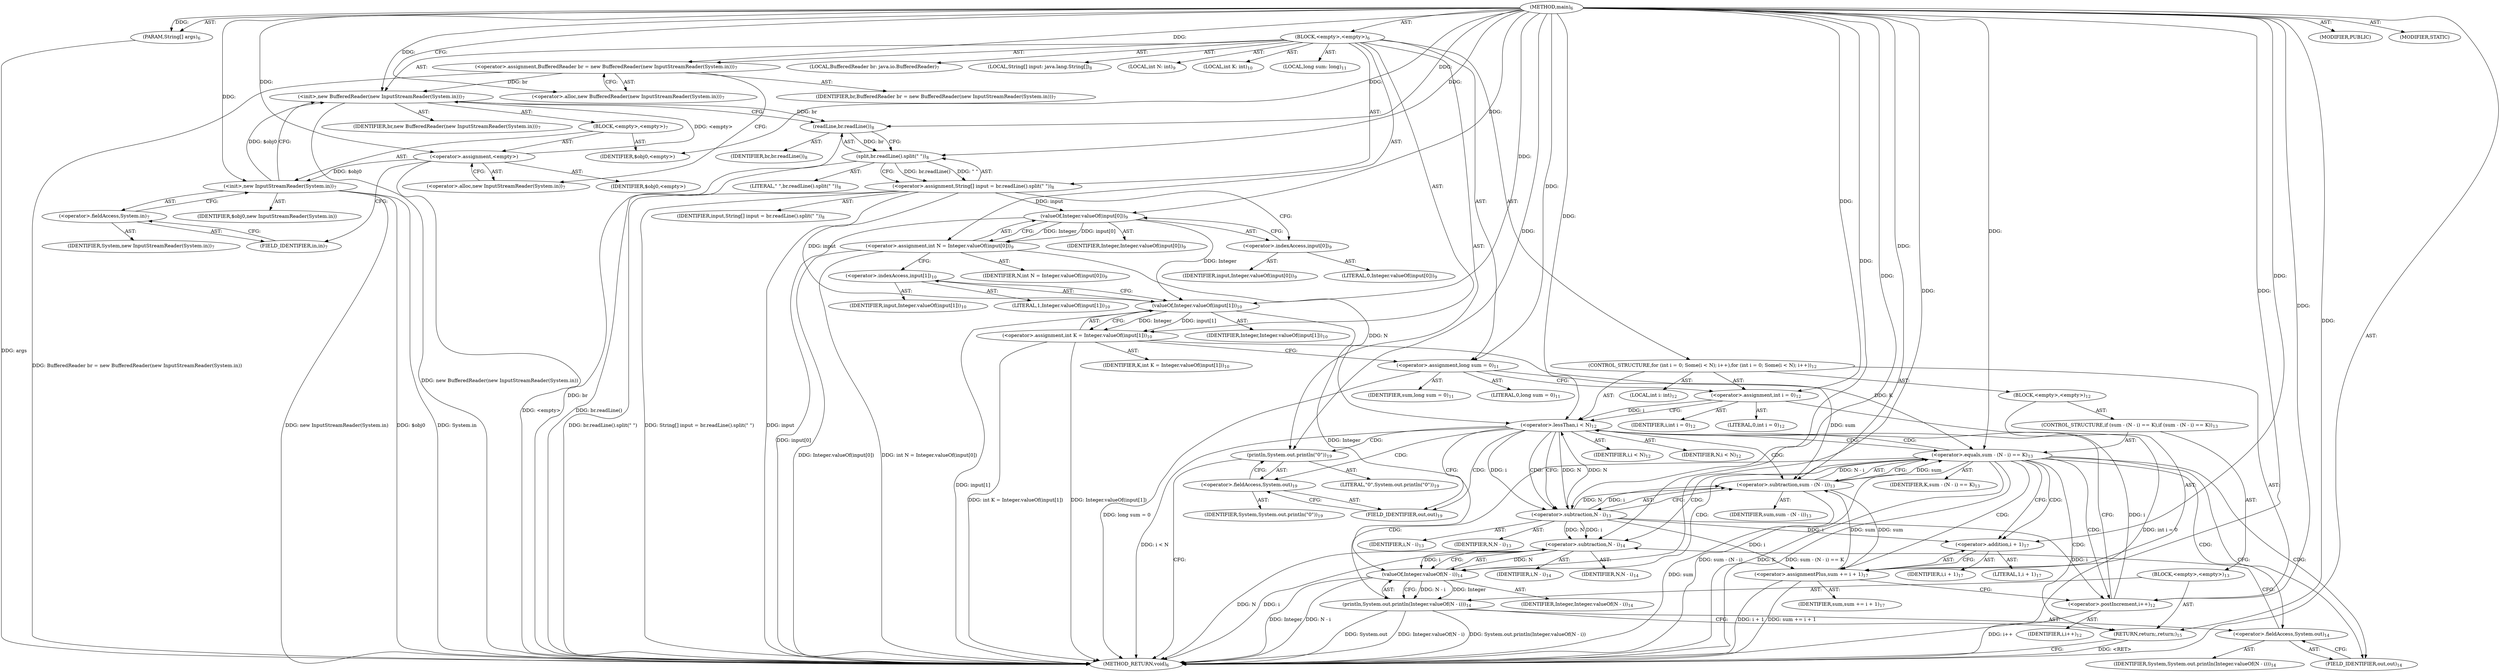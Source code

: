 digraph "main" {  
"19" [label = <(METHOD,main)<SUB>6</SUB>> ]
"20" [label = <(PARAM,String[] args)<SUB>6</SUB>> ]
"21" [label = <(BLOCK,&lt;empty&gt;,&lt;empty&gt;)<SUB>6</SUB>> ]
"4" [label = <(LOCAL,BufferedReader br: java.io.BufferedReader)<SUB>7</SUB>> ]
"22" [label = <(&lt;operator&gt;.assignment,BufferedReader br = new BufferedReader(new InputStreamReader(System.in)))<SUB>7</SUB>> ]
"23" [label = <(IDENTIFIER,br,BufferedReader br = new BufferedReader(new InputStreamReader(System.in)))<SUB>7</SUB>> ]
"24" [label = <(&lt;operator&gt;.alloc,new BufferedReader(new InputStreamReader(System.in)))<SUB>7</SUB>> ]
"25" [label = <(&lt;init&gt;,new BufferedReader(new InputStreamReader(System.in)))<SUB>7</SUB>> ]
"3" [label = <(IDENTIFIER,br,new BufferedReader(new InputStreamReader(System.in)))<SUB>7</SUB>> ]
"26" [label = <(BLOCK,&lt;empty&gt;,&lt;empty&gt;)<SUB>7</SUB>> ]
"27" [label = <(&lt;operator&gt;.assignment,&lt;empty&gt;)> ]
"28" [label = <(IDENTIFIER,$obj0,&lt;empty&gt;)> ]
"29" [label = <(&lt;operator&gt;.alloc,new InputStreamReader(System.in))<SUB>7</SUB>> ]
"30" [label = <(&lt;init&gt;,new InputStreamReader(System.in))<SUB>7</SUB>> ]
"31" [label = <(IDENTIFIER,$obj0,new InputStreamReader(System.in))> ]
"32" [label = <(&lt;operator&gt;.fieldAccess,System.in)<SUB>7</SUB>> ]
"33" [label = <(IDENTIFIER,System,new InputStreamReader(System.in))<SUB>7</SUB>> ]
"34" [label = <(FIELD_IDENTIFIER,in,in)<SUB>7</SUB>> ]
"35" [label = <(IDENTIFIER,$obj0,&lt;empty&gt;)> ]
"36" [label = <(LOCAL,String[] input: java.lang.String[])<SUB>8</SUB>> ]
"37" [label = <(&lt;operator&gt;.assignment,String[] input = br.readLine().split(&quot; &quot;))<SUB>8</SUB>> ]
"38" [label = <(IDENTIFIER,input,String[] input = br.readLine().split(&quot; &quot;))<SUB>8</SUB>> ]
"39" [label = <(split,br.readLine().split(&quot; &quot;))<SUB>8</SUB>> ]
"40" [label = <(readLine,br.readLine())<SUB>8</SUB>> ]
"41" [label = <(IDENTIFIER,br,br.readLine())<SUB>8</SUB>> ]
"42" [label = <(LITERAL,&quot; &quot;,br.readLine().split(&quot; &quot;))<SUB>8</SUB>> ]
"43" [label = <(LOCAL,int N: int)<SUB>9</SUB>> ]
"44" [label = <(&lt;operator&gt;.assignment,int N = Integer.valueOf(input[0]))<SUB>9</SUB>> ]
"45" [label = <(IDENTIFIER,N,int N = Integer.valueOf(input[0]))<SUB>9</SUB>> ]
"46" [label = <(valueOf,Integer.valueOf(input[0]))<SUB>9</SUB>> ]
"47" [label = <(IDENTIFIER,Integer,Integer.valueOf(input[0]))<SUB>9</SUB>> ]
"48" [label = <(&lt;operator&gt;.indexAccess,input[0])<SUB>9</SUB>> ]
"49" [label = <(IDENTIFIER,input,Integer.valueOf(input[0]))<SUB>9</SUB>> ]
"50" [label = <(LITERAL,0,Integer.valueOf(input[0]))<SUB>9</SUB>> ]
"51" [label = <(LOCAL,int K: int)<SUB>10</SUB>> ]
"52" [label = <(&lt;operator&gt;.assignment,int K = Integer.valueOf(input[1]))<SUB>10</SUB>> ]
"53" [label = <(IDENTIFIER,K,int K = Integer.valueOf(input[1]))<SUB>10</SUB>> ]
"54" [label = <(valueOf,Integer.valueOf(input[1]))<SUB>10</SUB>> ]
"55" [label = <(IDENTIFIER,Integer,Integer.valueOf(input[1]))<SUB>10</SUB>> ]
"56" [label = <(&lt;operator&gt;.indexAccess,input[1])<SUB>10</SUB>> ]
"57" [label = <(IDENTIFIER,input,Integer.valueOf(input[1]))<SUB>10</SUB>> ]
"58" [label = <(LITERAL,1,Integer.valueOf(input[1]))<SUB>10</SUB>> ]
"59" [label = <(LOCAL,long sum: long)<SUB>11</SUB>> ]
"60" [label = <(&lt;operator&gt;.assignment,long sum = 0)<SUB>11</SUB>> ]
"61" [label = <(IDENTIFIER,sum,long sum = 0)<SUB>11</SUB>> ]
"62" [label = <(LITERAL,0,long sum = 0)<SUB>11</SUB>> ]
"63" [label = <(CONTROL_STRUCTURE,for (int i = 0; Some(i &lt; N); i++),for (int i = 0; Some(i &lt; N); i++))<SUB>12</SUB>> ]
"64" [label = <(LOCAL,int i: int)<SUB>12</SUB>> ]
"65" [label = <(&lt;operator&gt;.assignment,int i = 0)<SUB>12</SUB>> ]
"66" [label = <(IDENTIFIER,i,int i = 0)<SUB>12</SUB>> ]
"67" [label = <(LITERAL,0,int i = 0)<SUB>12</SUB>> ]
"68" [label = <(&lt;operator&gt;.lessThan,i &lt; N)<SUB>12</SUB>> ]
"69" [label = <(IDENTIFIER,i,i &lt; N)<SUB>12</SUB>> ]
"70" [label = <(IDENTIFIER,N,i &lt; N)<SUB>12</SUB>> ]
"71" [label = <(&lt;operator&gt;.postIncrement,i++)<SUB>12</SUB>> ]
"72" [label = <(IDENTIFIER,i,i++)<SUB>12</SUB>> ]
"73" [label = <(BLOCK,&lt;empty&gt;,&lt;empty&gt;)<SUB>12</SUB>> ]
"74" [label = <(CONTROL_STRUCTURE,if (sum - (N - i) == K),if (sum - (N - i) == K))<SUB>13</SUB>> ]
"75" [label = <(&lt;operator&gt;.equals,sum - (N - i) == K)<SUB>13</SUB>> ]
"76" [label = <(&lt;operator&gt;.subtraction,sum - (N - i))<SUB>13</SUB>> ]
"77" [label = <(IDENTIFIER,sum,sum - (N - i))<SUB>13</SUB>> ]
"78" [label = <(&lt;operator&gt;.subtraction,N - i)<SUB>13</SUB>> ]
"79" [label = <(IDENTIFIER,N,N - i)<SUB>13</SUB>> ]
"80" [label = <(IDENTIFIER,i,N - i)<SUB>13</SUB>> ]
"81" [label = <(IDENTIFIER,K,sum - (N - i) == K)<SUB>13</SUB>> ]
"82" [label = <(BLOCK,&lt;empty&gt;,&lt;empty&gt;)<SUB>13</SUB>> ]
"83" [label = <(println,System.out.println(Integer.valueOf(N - i)))<SUB>14</SUB>> ]
"84" [label = <(&lt;operator&gt;.fieldAccess,System.out)<SUB>14</SUB>> ]
"85" [label = <(IDENTIFIER,System,System.out.println(Integer.valueOf(N - i)))<SUB>14</SUB>> ]
"86" [label = <(FIELD_IDENTIFIER,out,out)<SUB>14</SUB>> ]
"87" [label = <(valueOf,Integer.valueOf(N - i))<SUB>14</SUB>> ]
"88" [label = <(IDENTIFIER,Integer,Integer.valueOf(N - i))<SUB>14</SUB>> ]
"89" [label = <(&lt;operator&gt;.subtraction,N - i)<SUB>14</SUB>> ]
"90" [label = <(IDENTIFIER,N,N - i)<SUB>14</SUB>> ]
"91" [label = <(IDENTIFIER,i,N - i)<SUB>14</SUB>> ]
"92" [label = <(RETURN,return;,return;)<SUB>15</SUB>> ]
"93" [label = <(&lt;operator&gt;.assignmentPlus,sum += i + 1)<SUB>17</SUB>> ]
"94" [label = <(IDENTIFIER,sum,sum += i + 1)<SUB>17</SUB>> ]
"95" [label = <(&lt;operator&gt;.addition,i + 1)<SUB>17</SUB>> ]
"96" [label = <(IDENTIFIER,i,i + 1)<SUB>17</SUB>> ]
"97" [label = <(LITERAL,1,i + 1)<SUB>17</SUB>> ]
"98" [label = <(println,System.out.println(&quot;0&quot;))<SUB>19</SUB>> ]
"99" [label = <(&lt;operator&gt;.fieldAccess,System.out)<SUB>19</SUB>> ]
"100" [label = <(IDENTIFIER,System,System.out.println(&quot;0&quot;))<SUB>19</SUB>> ]
"101" [label = <(FIELD_IDENTIFIER,out,out)<SUB>19</SUB>> ]
"102" [label = <(LITERAL,&quot;0&quot;,System.out.println(&quot;0&quot;))<SUB>19</SUB>> ]
"103" [label = <(MODIFIER,PUBLIC)> ]
"104" [label = <(MODIFIER,STATIC)> ]
"105" [label = <(METHOD_RETURN,void)<SUB>6</SUB>> ]
  "19" -> "20"  [ label = "AST: "] 
  "19" -> "21"  [ label = "AST: "] 
  "19" -> "103"  [ label = "AST: "] 
  "19" -> "104"  [ label = "AST: "] 
  "19" -> "105"  [ label = "AST: "] 
  "21" -> "4"  [ label = "AST: "] 
  "21" -> "22"  [ label = "AST: "] 
  "21" -> "25"  [ label = "AST: "] 
  "21" -> "36"  [ label = "AST: "] 
  "21" -> "37"  [ label = "AST: "] 
  "21" -> "43"  [ label = "AST: "] 
  "21" -> "44"  [ label = "AST: "] 
  "21" -> "51"  [ label = "AST: "] 
  "21" -> "52"  [ label = "AST: "] 
  "21" -> "59"  [ label = "AST: "] 
  "21" -> "60"  [ label = "AST: "] 
  "21" -> "63"  [ label = "AST: "] 
  "21" -> "98"  [ label = "AST: "] 
  "22" -> "23"  [ label = "AST: "] 
  "22" -> "24"  [ label = "AST: "] 
  "25" -> "3"  [ label = "AST: "] 
  "25" -> "26"  [ label = "AST: "] 
  "26" -> "27"  [ label = "AST: "] 
  "26" -> "30"  [ label = "AST: "] 
  "26" -> "35"  [ label = "AST: "] 
  "27" -> "28"  [ label = "AST: "] 
  "27" -> "29"  [ label = "AST: "] 
  "30" -> "31"  [ label = "AST: "] 
  "30" -> "32"  [ label = "AST: "] 
  "32" -> "33"  [ label = "AST: "] 
  "32" -> "34"  [ label = "AST: "] 
  "37" -> "38"  [ label = "AST: "] 
  "37" -> "39"  [ label = "AST: "] 
  "39" -> "40"  [ label = "AST: "] 
  "39" -> "42"  [ label = "AST: "] 
  "40" -> "41"  [ label = "AST: "] 
  "44" -> "45"  [ label = "AST: "] 
  "44" -> "46"  [ label = "AST: "] 
  "46" -> "47"  [ label = "AST: "] 
  "46" -> "48"  [ label = "AST: "] 
  "48" -> "49"  [ label = "AST: "] 
  "48" -> "50"  [ label = "AST: "] 
  "52" -> "53"  [ label = "AST: "] 
  "52" -> "54"  [ label = "AST: "] 
  "54" -> "55"  [ label = "AST: "] 
  "54" -> "56"  [ label = "AST: "] 
  "56" -> "57"  [ label = "AST: "] 
  "56" -> "58"  [ label = "AST: "] 
  "60" -> "61"  [ label = "AST: "] 
  "60" -> "62"  [ label = "AST: "] 
  "63" -> "64"  [ label = "AST: "] 
  "63" -> "65"  [ label = "AST: "] 
  "63" -> "68"  [ label = "AST: "] 
  "63" -> "71"  [ label = "AST: "] 
  "63" -> "73"  [ label = "AST: "] 
  "65" -> "66"  [ label = "AST: "] 
  "65" -> "67"  [ label = "AST: "] 
  "68" -> "69"  [ label = "AST: "] 
  "68" -> "70"  [ label = "AST: "] 
  "71" -> "72"  [ label = "AST: "] 
  "73" -> "74"  [ label = "AST: "] 
  "73" -> "93"  [ label = "AST: "] 
  "74" -> "75"  [ label = "AST: "] 
  "74" -> "82"  [ label = "AST: "] 
  "75" -> "76"  [ label = "AST: "] 
  "75" -> "81"  [ label = "AST: "] 
  "76" -> "77"  [ label = "AST: "] 
  "76" -> "78"  [ label = "AST: "] 
  "78" -> "79"  [ label = "AST: "] 
  "78" -> "80"  [ label = "AST: "] 
  "82" -> "83"  [ label = "AST: "] 
  "82" -> "92"  [ label = "AST: "] 
  "83" -> "84"  [ label = "AST: "] 
  "83" -> "87"  [ label = "AST: "] 
  "84" -> "85"  [ label = "AST: "] 
  "84" -> "86"  [ label = "AST: "] 
  "87" -> "88"  [ label = "AST: "] 
  "87" -> "89"  [ label = "AST: "] 
  "89" -> "90"  [ label = "AST: "] 
  "89" -> "91"  [ label = "AST: "] 
  "93" -> "94"  [ label = "AST: "] 
  "93" -> "95"  [ label = "AST: "] 
  "95" -> "96"  [ label = "AST: "] 
  "95" -> "97"  [ label = "AST: "] 
  "98" -> "99"  [ label = "AST: "] 
  "98" -> "102"  [ label = "AST: "] 
  "99" -> "100"  [ label = "AST: "] 
  "99" -> "101"  [ label = "AST: "] 
  "22" -> "29"  [ label = "CFG: "] 
  "25" -> "40"  [ label = "CFG: "] 
  "37" -> "48"  [ label = "CFG: "] 
  "44" -> "56"  [ label = "CFG: "] 
  "52" -> "60"  [ label = "CFG: "] 
  "60" -> "65"  [ label = "CFG: "] 
  "98" -> "105"  [ label = "CFG: "] 
  "24" -> "22"  [ label = "CFG: "] 
  "39" -> "37"  [ label = "CFG: "] 
  "46" -> "44"  [ label = "CFG: "] 
  "54" -> "52"  [ label = "CFG: "] 
  "65" -> "68"  [ label = "CFG: "] 
  "68" -> "78"  [ label = "CFG: "] 
  "68" -> "101"  [ label = "CFG: "] 
  "71" -> "68"  [ label = "CFG: "] 
  "99" -> "98"  [ label = "CFG: "] 
  "27" -> "34"  [ label = "CFG: "] 
  "30" -> "25"  [ label = "CFG: "] 
  "40" -> "39"  [ label = "CFG: "] 
  "48" -> "46"  [ label = "CFG: "] 
  "56" -> "54"  [ label = "CFG: "] 
  "93" -> "71"  [ label = "CFG: "] 
  "101" -> "99"  [ label = "CFG: "] 
  "29" -> "27"  [ label = "CFG: "] 
  "32" -> "30"  [ label = "CFG: "] 
  "75" -> "86"  [ label = "CFG: "] 
  "75" -> "95"  [ label = "CFG: "] 
  "95" -> "93"  [ label = "CFG: "] 
  "34" -> "32"  [ label = "CFG: "] 
  "76" -> "75"  [ label = "CFG: "] 
  "83" -> "92"  [ label = "CFG: "] 
  "92" -> "105"  [ label = "CFG: "] 
  "78" -> "76"  [ label = "CFG: "] 
  "84" -> "89"  [ label = "CFG: "] 
  "87" -> "83"  [ label = "CFG: "] 
  "86" -> "84"  [ label = "CFG: "] 
  "89" -> "87"  [ label = "CFG: "] 
  "19" -> "24"  [ label = "CFG: "] 
  "92" -> "105"  [ label = "DDG: &lt;RET&gt;"] 
  "20" -> "105"  [ label = "DDG: args"] 
  "22" -> "105"  [ label = "DDG: BufferedReader br = new BufferedReader(new InputStreamReader(System.in))"] 
  "27" -> "105"  [ label = "DDG: &lt;empty&gt;"] 
  "30" -> "105"  [ label = "DDG: $obj0"] 
  "30" -> "105"  [ label = "DDG: System.in"] 
  "30" -> "105"  [ label = "DDG: new InputStreamReader(System.in)"] 
  "25" -> "105"  [ label = "DDG: new BufferedReader(new InputStreamReader(System.in))"] 
  "37" -> "105"  [ label = "DDG: input"] 
  "40" -> "105"  [ label = "DDG: br"] 
  "39" -> "105"  [ label = "DDG: br.readLine()"] 
  "37" -> "105"  [ label = "DDG: br.readLine().split(&quot; &quot;)"] 
  "37" -> "105"  [ label = "DDG: String[] input = br.readLine().split(&quot; &quot;)"] 
  "46" -> "105"  [ label = "DDG: input[0]"] 
  "44" -> "105"  [ label = "DDG: Integer.valueOf(input[0])"] 
  "44" -> "105"  [ label = "DDG: int N = Integer.valueOf(input[0])"] 
  "54" -> "105"  [ label = "DDG: input[1]"] 
  "52" -> "105"  [ label = "DDG: Integer.valueOf(input[1])"] 
  "52" -> "105"  [ label = "DDG: int K = Integer.valueOf(input[1])"] 
  "60" -> "105"  [ label = "DDG: long sum = 0"] 
  "65" -> "105"  [ label = "DDG: int i = 0"] 
  "68" -> "105"  [ label = "DDG: i &lt; N"] 
  "76" -> "105"  [ label = "DDG: sum"] 
  "75" -> "105"  [ label = "DDG: sum - (N - i)"] 
  "75" -> "105"  [ label = "DDG: K"] 
  "75" -> "105"  [ label = "DDG: sum - (N - i) == K"] 
  "93" -> "105"  [ label = "DDG: i + 1"] 
  "93" -> "105"  [ label = "DDG: sum += i + 1"] 
  "71" -> "105"  [ label = "DDG: i++"] 
  "83" -> "105"  [ label = "DDG: System.out"] 
  "87" -> "105"  [ label = "DDG: Integer"] 
  "89" -> "105"  [ label = "DDG: N"] 
  "89" -> "105"  [ label = "DDG: i"] 
  "87" -> "105"  [ label = "DDG: N - i"] 
  "83" -> "105"  [ label = "DDG: Integer.valueOf(N - i)"] 
  "83" -> "105"  [ label = "DDG: System.out.println(Integer.valueOf(N - i))"] 
  "19" -> "20"  [ label = "DDG: "] 
  "19" -> "22"  [ label = "DDG: "] 
  "39" -> "37"  [ label = "DDG: br.readLine()"] 
  "39" -> "37"  [ label = "DDG: &quot; &quot;"] 
  "46" -> "44"  [ label = "DDG: Integer"] 
  "46" -> "44"  [ label = "DDG: input[0]"] 
  "54" -> "52"  [ label = "DDG: Integer"] 
  "54" -> "52"  [ label = "DDG: input[1]"] 
  "19" -> "60"  [ label = "DDG: "] 
  "22" -> "25"  [ label = "DDG: br"] 
  "19" -> "25"  [ label = "DDG: "] 
  "27" -> "25"  [ label = "DDG: &lt;empty&gt;"] 
  "30" -> "25"  [ label = "DDG: $obj0"] 
  "19" -> "65"  [ label = "DDG: "] 
  "19" -> "98"  [ label = "DDG: "] 
  "19" -> "27"  [ label = "DDG: "] 
  "19" -> "35"  [ label = "DDG: "] 
  "40" -> "39"  [ label = "DDG: br"] 
  "19" -> "39"  [ label = "DDG: "] 
  "19" -> "46"  [ label = "DDG: "] 
  "37" -> "46"  [ label = "DDG: input"] 
  "46" -> "54"  [ label = "DDG: Integer"] 
  "19" -> "54"  [ label = "DDG: "] 
  "37" -> "54"  [ label = "DDG: input"] 
  "65" -> "68"  [ label = "DDG: i"] 
  "71" -> "68"  [ label = "DDG: i"] 
  "19" -> "68"  [ label = "DDG: "] 
  "44" -> "68"  [ label = "DDG: N"] 
  "78" -> "68"  [ label = "DDG: N"] 
  "19" -> "71"  [ label = "DDG: "] 
  "78" -> "71"  [ label = "DDG: i"] 
  "78" -> "93"  [ label = "DDG: i"] 
  "19" -> "93"  [ label = "DDG: "] 
  "27" -> "30"  [ label = "DDG: $obj0"] 
  "19" -> "30"  [ label = "DDG: "] 
  "25" -> "40"  [ label = "DDG: br"] 
  "19" -> "40"  [ label = "DDG: "] 
  "76" -> "93"  [ label = "DDG: sum"] 
  "76" -> "75"  [ label = "DDG: sum"] 
  "76" -> "75"  [ label = "DDG: N - i"] 
  "52" -> "75"  [ label = "DDG: K"] 
  "19" -> "75"  [ label = "DDG: "] 
  "19" -> "92"  [ label = "DDG: "] 
  "78" -> "95"  [ label = "DDG: i"] 
  "19" -> "95"  [ label = "DDG: "] 
  "60" -> "76"  [ label = "DDG: sum"] 
  "93" -> "76"  [ label = "DDG: sum"] 
  "19" -> "76"  [ label = "DDG: "] 
  "78" -> "76"  [ label = "DDG: N"] 
  "78" -> "76"  [ label = "DDG: i"] 
  "87" -> "83"  [ label = "DDG: Integer"] 
  "87" -> "83"  [ label = "DDG: N - i"] 
  "68" -> "78"  [ label = "DDG: N"] 
  "19" -> "78"  [ label = "DDG: "] 
  "68" -> "78"  [ label = "DDG: i"] 
  "54" -> "87"  [ label = "DDG: Integer"] 
  "19" -> "87"  [ label = "DDG: "] 
  "89" -> "87"  [ label = "DDG: N"] 
  "89" -> "87"  [ label = "DDG: i"] 
  "78" -> "89"  [ label = "DDG: N"] 
  "19" -> "89"  [ label = "DDG: "] 
  "78" -> "89"  [ label = "DDG: i"] 
  "68" -> "98"  [ label = "CDG: "] 
  "68" -> "75"  [ label = "CDG: "] 
  "68" -> "99"  [ label = "CDG: "] 
  "68" -> "76"  [ label = "CDG: "] 
  "68" -> "101"  [ label = "CDG: "] 
  "68" -> "78"  [ label = "CDG: "] 
  "75" -> "68"  [ label = "CDG: "] 
  "75" -> "83"  [ label = "CDG: "] 
  "75" -> "89"  [ label = "CDG: "] 
  "75" -> "71"  [ label = "CDG: "] 
  "75" -> "84"  [ label = "CDG: "] 
  "75" -> "95"  [ label = "CDG: "] 
  "75" -> "92"  [ label = "CDG: "] 
  "75" -> "87"  [ label = "CDG: "] 
  "75" -> "93"  [ label = "CDG: "] 
  "75" -> "86"  [ label = "CDG: "] 
}
